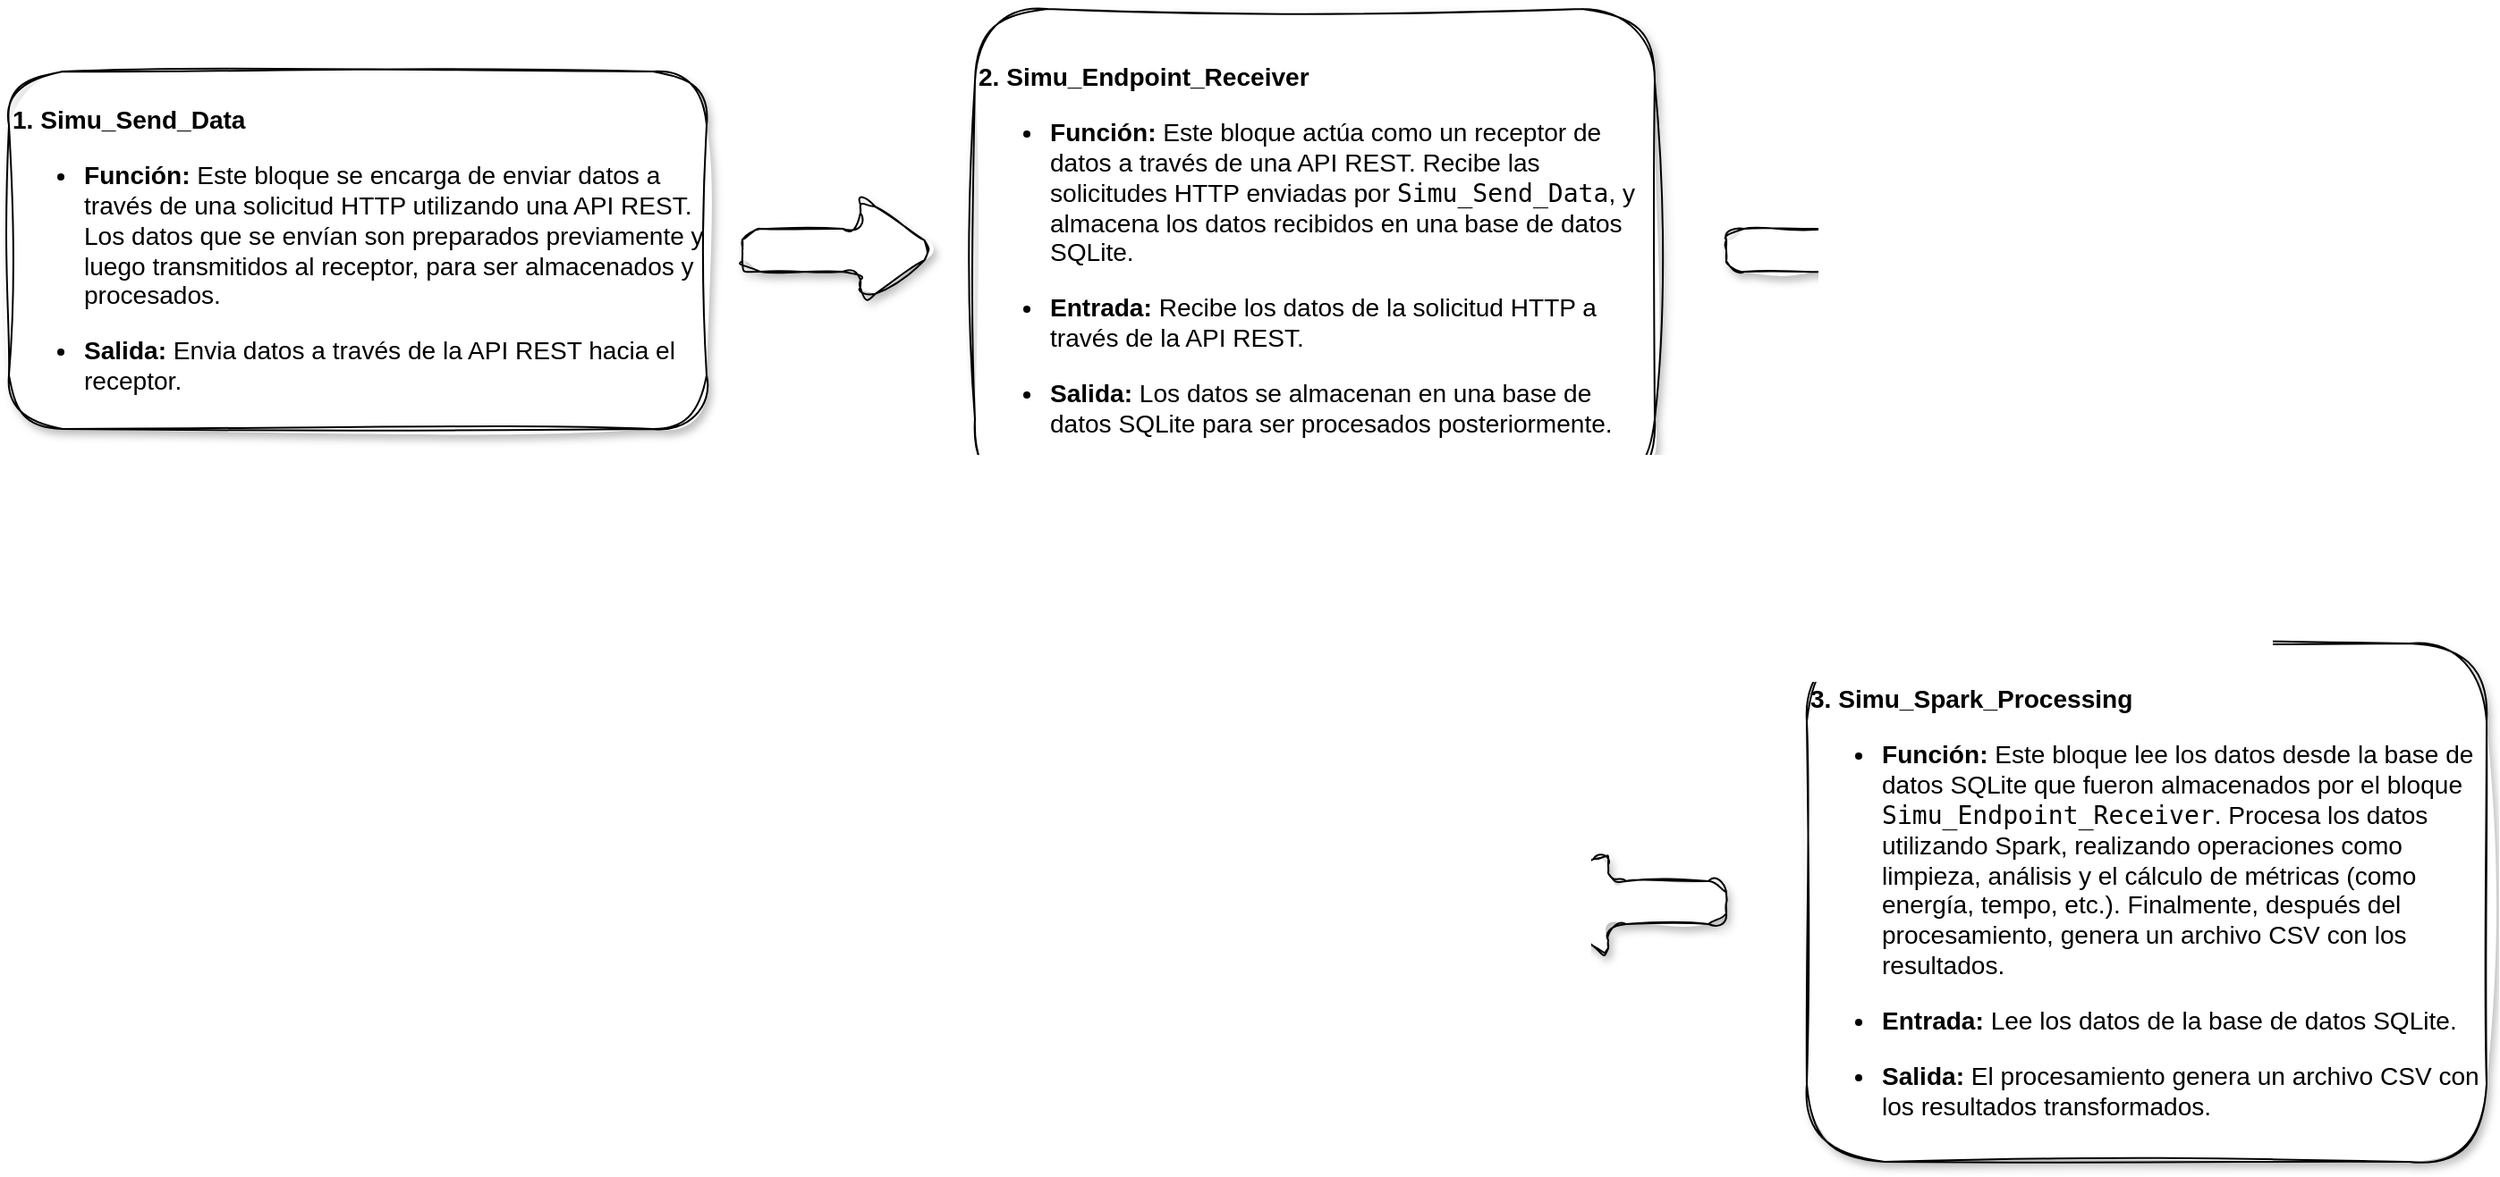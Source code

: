 <mxfile version="26.2.2">
  <diagram name="Page-1" id="UNRkr0AG_kbd2SF0w7no">
    <mxGraphModel dx="2040" dy="1201" grid="1" gridSize="10" guides="1" tooltips="1" connect="1" arrows="1" fold="1" page="1" pageScale="1" pageWidth="1654" pageHeight="2336" math="0" shadow="0">
      <root>
        <mxCell id="0" />
        <mxCell id="1" parent="0" />
        <mxCell id="aN_UUc18keHhUFXdZ6uV-2" value="&lt;h3 class=&quot;&quot; data-end=&quot;106&quot; data-start=&quot;81&quot;&gt;1. &lt;strong data-end=&quot;106&quot; data-start=&quot;88&quot;&gt;Simu_Send_Data&lt;/strong&gt;&lt;/h3&gt;&lt;h3 class=&quot;&quot; data-end=&quot;102&quot; data-start=&quot;77&quot;&gt;&lt;ul data-end=&quot;423&quot; data-start=&quot;110&quot;&gt;&lt;li class=&quot;&quot; data-end=&quot;351&quot; data-start=&quot;110&quot;&gt;&lt;p class=&quot;&quot; data-end=&quot;351&quot; data-start=&quot;112&quot;&gt;&lt;strong data-end=&quot;123&quot; data-start=&quot;112&quot;&gt;Función&lt;/strong&gt;: &lt;span style=&quot;font-weight: normal;&quot;&gt;Este bloque se encarga de &lt;span data-end=&quot;167&quot; data-start=&quot;151&quot;&gt;enviar datos&lt;/span&gt; a través de una &lt;span data-end=&quot;202&quot; data-start=&quot;184&quot;&gt;solicitud HTTP&lt;/span&gt; utilizando una &lt;span data-end=&quot;230&quot; data-start=&quot;218&quot;&gt;API REST&lt;/span&gt;. Los datos que se envían son preparados previamente y luego transmitidos al receptor, para ser almacenados y procesados.&lt;/span&gt;&lt;/p&gt;&lt;/li&gt;&lt;li class=&quot;&quot; data-end=&quot;423&quot; data-start=&quot;355&quot;&gt;&lt;p class=&quot;&quot; data-end=&quot;423&quot; data-start=&quot;357&quot;&gt;&lt;strong data-end=&quot;367&quot; data-start=&quot;357&quot;&gt;Salida&lt;/strong&gt;: &lt;span style=&quot;font-weight: normal;&quot;&gt;Envia datos a través de la API REST hacia el receptor.&lt;/span&gt;&lt;/p&gt;&lt;/li&gt;&lt;/ul&gt;&lt;/h3&gt;" style="rounded=1;whiteSpace=wrap;html=1;align=left;glass=0;shadow=1;sketch=1;curveFitting=1;jiggle=2;" vertex="1" parent="1">
          <mxGeometry x="110" y="95" width="390" height="200" as="geometry" />
        </mxCell>
        <mxCell id="aN_UUc18keHhUFXdZ6uV-3" value="&lt;h3 class=&quot;&quot; data-end=&quot;458&quot; data-start=&quot;425&quot;&gt;2. &lt;strong data-end=&quot;458&quot; data-start=&quot;432&quot;&gt;Simu_Endpoint_Receiver&lt;/strong&gt;&lt;/h3&gt;&lt;h3 class=&quot;&quot; data-end=&quot;371&quot; data-start=&quot;338&quot;&gt;&lt;ul data-end=&quot;859&quot; data-start=&quot;462&quot;&gt;&lt;li class=&quot;&quot; data-end=&quot;674&quot; data-start=&quot;462&quot;&gt;&lt;p class=&quot;&quot; data-end=&quot;674&quot; data-start=&quot;464&quot;&gt;&lt;strong data-end=&quot;475&quot; data-start=&quot;464&quot;&gt;Función&lt;/strong&gt;: &lt;span style=&quot;font-weight: normal;&quot;&gt;Este bloque actúa como un &lt;span data-end=&quot;549&quot; data-start=&quot;503&quot;&gt;receptor de datos a través de una API REST&lt;/span&gt;. Recibe las solicitudes HTTP enviadas por &lt;code data-end=&quot;608&quot; data-start=&quot;592&quot;&gt;Simu_Send_Data&lt;/code&gt;, y &lt;span data-end=&quot;672&quot; data-start=&quot;612&quot;&gt;almacena los datos recibidos en una base de datos SQLite&lt;/span&gt;.&lt;/span&gt;&lt;/p&gt;&lt;/li&gt;&lt;li class=&quot;&quot; data-end=&quot;755&quot; data-start=&quot;678&quot;&gt;&lt;p class=&quot;&quot; data-end=&quot;755&quot; data-start=&quot;680&quot;&gt;&lt;strong data-end=&quot;691&quot; data-start=&quot;680&quot;&gt;Entrada&lt;/strong&gt;: &lt;span style=&quot;font-weight: normal;&quot;&gt;Recibe los datos de la solicitud HTTP a través de la API REST.&lt;/span&gt;&lt;/p&gt;&lt;/li&gt;&lt;li class=&quot;&quot; data-end=&quot;859&quot; data-start=&quot;759&quot;&gt;&lt;p class=&quot;&quot; data-end=&quot;859&quot; data-start=&quot;761&quot;&gt;&lt;strong data-end=&quot;771&quot; data-start=&quot;761&quot;&gt;Salida&lt;/strong&gt;: &lt;span style=&quot;font-weight: normal;&quot;&gt;Los datos se almacenan en una base de datos SQLite para ser procesados posteriormente.&lt;/span&gt;&lt;/p&gt;&lt;/li&gt;&lt;/ul&gt;&lt;/h3&gt;" style="rounded=1;whiteSpace=wrap;html=1;align=left;glass=0;shadow=1;sketch=1;curveFitting=1;jiggle=2;" vertex="1" parent="1">
          <mxGeometry x="650" y="60" width="380" height="270" as="geometry" />
        </mxCell>
        <mxCell id="aN_UUc18keHhUFXdZ6uV-4" value="&lt;h3 class=&quot;&quot; data-end=&quot;893&quot; data-start=&quot;861&quot;&gt;3. &lt;strong data-end=&quot;893&quot; data-start=&quot;868&quot;&gt;Simu_Spark_Processing&lt;/strong&gt;&lt;/h3&gt;&lt;h3 class=&quot;&quot; data-end=&quot;371&quot; data-start=&quot;338&quot;&gt;&lt;ul data-end=&quot;1406&quot; data-start=&quot;897&quot;&gt;&lt;li class=&quot;&quot; data-end=&quot;1256&quot; data-start=&quot;897&quot;&gt;&lt;p class=&quot;&quot; data-end=&quot;1256&quot; data-start=&quot;899&quot;&gt;&lt;strong data-end=&quot;910&quot; data-start=&quot;899&quot;&gt;Función&lt;/strong&gt;: &lt;span style=&quot;font-weight: normal;&quot;&gt;Este bloque lee los datos desde la base de datos SQLite que fueron almacenados por el bloque &lt;code data-end=&quot;1029&quot; data-start=&quot;1005&quot;&gt;Simu_Endpoint_Receiver&lt;/code&gt;. &lt;span data-end=&quot;1069&quot; data-start=&quot;1031&quot;&gt;Procesa los datos utilizando Spark&lt;/span&gt;, realizando operaciones como limpieza, análisis y el cálculo de métricas (como energía, tempo, etc.). Finalmente, después del procesamiento, &lt;span data-end=&quot;1236&quot; data-start=&quot;1211&quot;&gt;genera un archivo CSV&lt;/span&gt; con los resultados.&lt;/span&gt;&lt;/p&gt;&lt;/li&gt;&lt;li class=&quot;&quot; data-end=&quot;1316&quot; data-start=&quot;1260&quot;&gt;&lt;p class=&quot;&quot; data-end=&quot;1316&quot; data-start=&quot;1262&quot;&gt;&lt;strong data-end=&quot;1273&quot; data-start=&quot;1262&quot;&gt;Entrada&lt;/strong&gt;: &lt;span style=&quot;font-weight: normal;&quot;&gt;Lee los datos de la base de datos SQLite.&lt;/span&gt;&lt;/p&gt;&lt;/li&gt;&lt;li class=&quot;&quot; data-end=&quot;1406&quot; data-start=&quot;1320&quot;&gt;&lt;p class=&quot;&quot; data-end=&quot;1406&quot; data-start=&quot;1322&quot;&gt;&lt;strong data-end=&quot;1332&quot; data-start=&quot;1322&quot;&gt;Salida&lt;/strong&gt;: &lt;span style=&quot;font-weight: normal;&quot;&gt;El procesamiento genera un archivo CSV con los resultados transformados.&lt;/span&gt;&lt;/p&gt;&lt;/li&gt;&lt;/ul&gt;&lt;/h3&gt;" style="rounded=1;whiteSpace=wrap;html=1;align=left;glass=0;shadow=1;sketch=1;curveFitting=1;jiggle=2;" vertex="1" parent="1">
          <mxGeometry x="1115" y="415" width="380" height="290" as="geometry" />
        </mxCell>
        <mxCell id="aN_UUc18keHhUFXdZ6uV-9" value="" style="shape=singleArrow;whiteSpace=wrap;html=1;arrowWidth=0.4;arrowSize=0.4;align=left;rounded=1;glass=0;shadow=1;sketch=1;curveFitting=1;jiggle=2;" vertex="1" parent="1">
          <mxGeometry x="1070" y="165" width="110" height="60" as="geometry" />
        </mxCell>
        <mxCell id="aN_UUc18keHhUFXdZ6uV-12" value="" style="shape=singleArrow;whiteSpace=wrap;html=1;arrowWidth=0.4;arrowSize=0.4;align=left;rounded=1;glass=0;shadow=1;sketch=1;curveFitting=1;jiggle=2;" vertex="1" parent="1">
          <mxGeometry x="520" y="165" width="110" height="60" as="geometry" />
        </mxCell>
        <mxCell id="aN_UUc18keHhUFXdZ6uV-13" value="" style="shape=singleArrow;whiteSpace=wrap;html=1;arrowWidth=0.4;arrowSize=0.4;align=left;rounded=1;glass=0;shadow=1;sketch=1;curveFitting=1;jiggle=2;rotation=90;" vertex="1" parent="1">
          <mxGeometry x="1260" y="320" width="90" height="60" as="geometry" />
        </mxCell>
        <mxCell id="aN_UUc18keHhUFXdZ6uV-14" value="" style="shape=image;verticalLabelPosition=bottom;labelBackgroundColor=default;verticalAlign=top;aspect=fixed;imageAspect=0;image=https://cdn-icons-png.flaticon.com/512/8242/8242984.png;" vertex="1" parent="1">
          <mxGeometry x="730" y="460" width="200" height="200" as="geometry" />
        </mxCell>
        <mxCell id="aN_UUc18keHhUFXdZ6uV-16" value="" style="shape=singleArrow;whiteSpace=wrap;html=1;arrowWidth=0.4;arrowSize=0.4;align=left;rounded=1;glass=0;shadow=1;sketch=1;curveFitting=1;jiggle=2;rotation=-180;" vertex="1" parent="1">
          <mxGeometry x="960" y="530" width="110" height="60" as="geometry" />
        </mxCell>
        <mxCell id="aN_UUc18keHhUFXdZ6uV-20" value="" style="shape=image;verticalLabelPosition=bottom;labelBackgroundColor=default;verticalAlign=top;aspect=fixed;imageAspect=0;image=https://static-00.iconduck.com/assets.00/sql-database-sql-azure-icon-489x512-l5jhenj6.png;" vertex="1" parent="1">
          <mxGeometry x="1221.43" y="107.5" width="167.14" height="175" as="geometry" />
        </mxCell>
      </root>
    </mxGraphModel>
  </diagram>
</mxfile>
